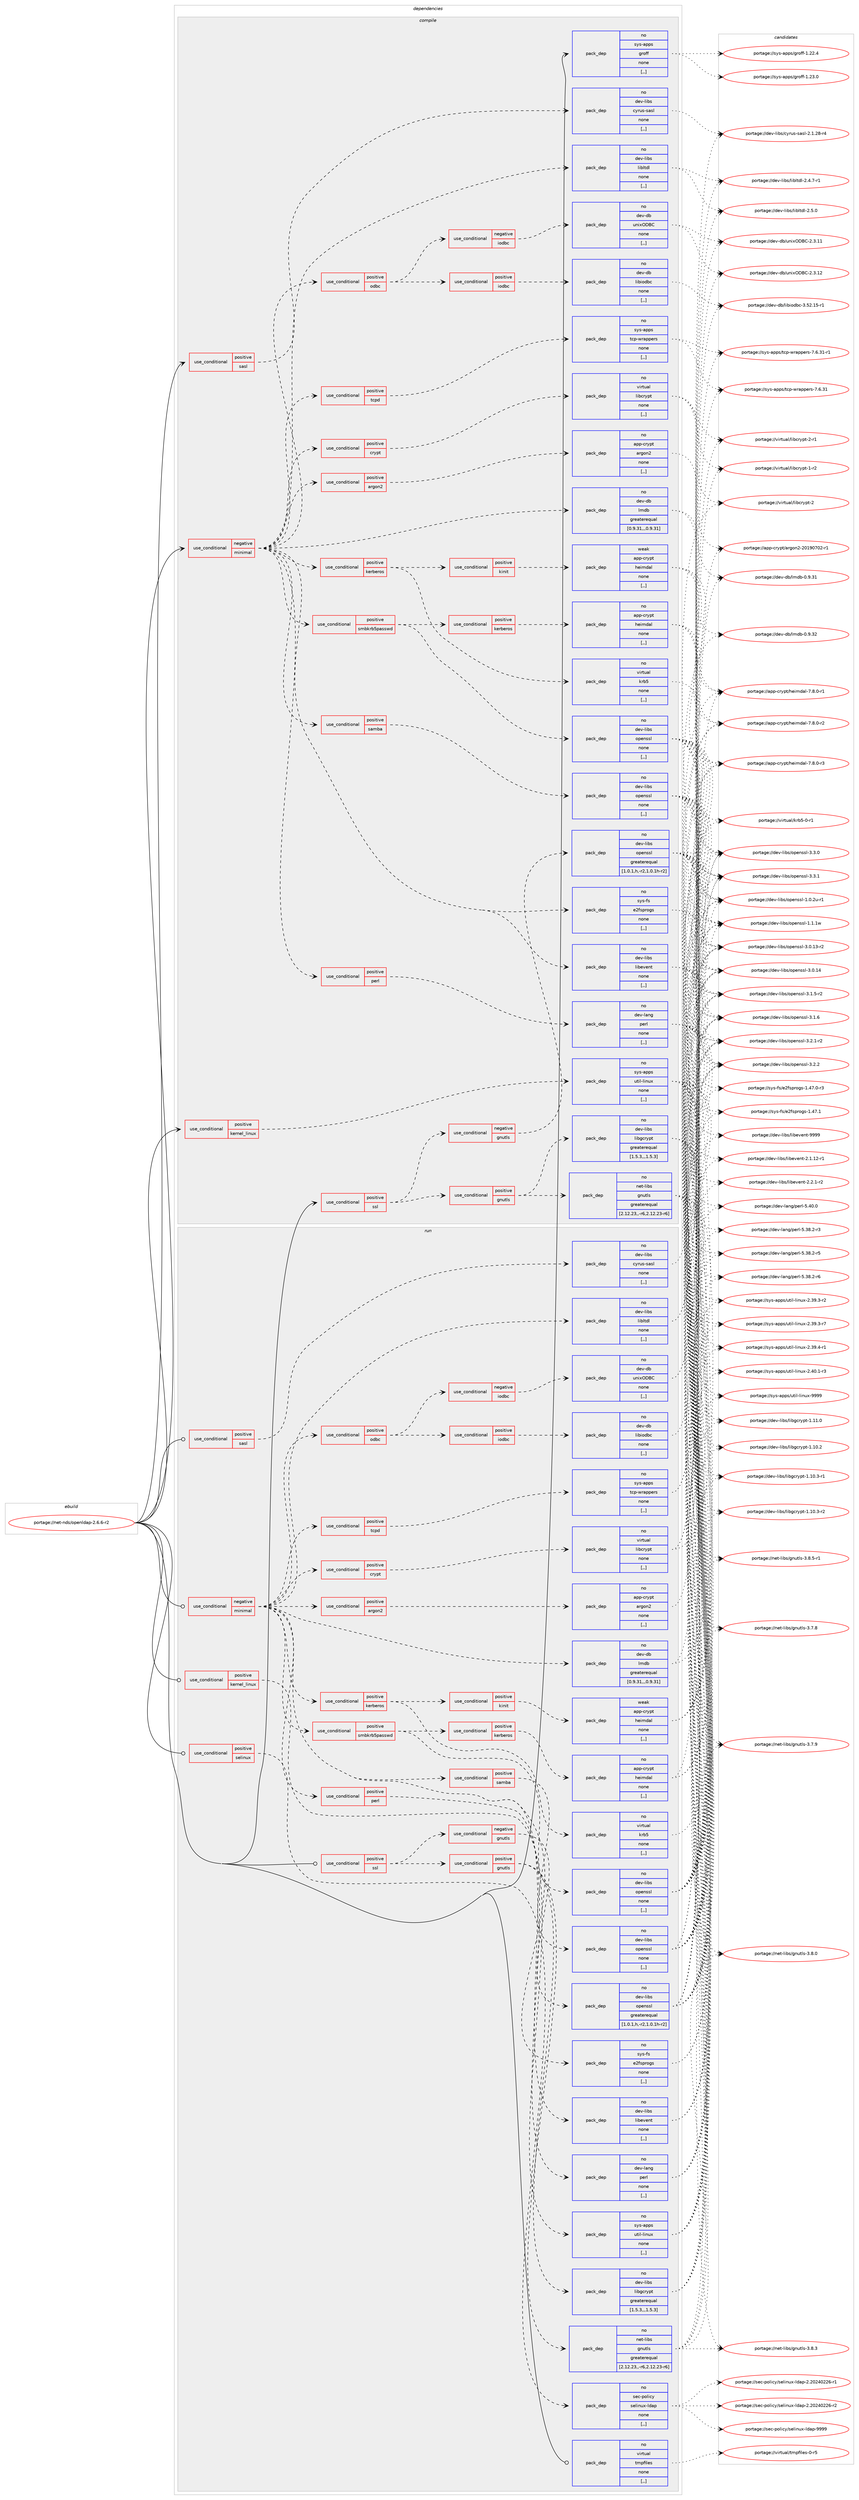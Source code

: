 digraph prolog {

# *************
# Graph options
# *************

newrank=true;
concentrate=true;
compound=true;
graph [rankdir=LR,fontname=Helvetica,fontsize=10,ranksep=1.5];#, ranksep=2.5, nodesep=0.2];
edge  [arrowhead=vee];
node  [fontname=Helvetica,fontsize=10];

# **********
# The ebuild
# **********

subgraph cluster_leftcol {
color=gray;
rank=same;
label=<<i>ebuild</i>>;
id [label="portage://net-nds/openldap-2.6.6-r2", color=red, width=4, href="../net-nds/openldap-2.6.6-r2.svg"];
}

# ****************
# The dependencies
# ****************

subgraph cluster_midcol {
color=gray;
label=<<i>dependencies</i>>;
subgraph cluster_compile {
fillcolor="#eeeeee";
style=filled;
label=<<i>compile</i>>;
subgraph cond97557 {
dependency370257 [label=<<TABLE BORDER="0" CELLBORDER="1" CELLSPACING="0" CELLPADDING="4"><TR><TD ROWSPAN="3" CELLPADDING="10">use_conditional</TD></TR><TR><TD>negative</TD></TR><TR><TD>minimal</TD></TR></TABLE>>, shape=none, color=red];
subgraph pack270024 {
dependency370258 [label=<<TABLE BORDER="0" CELLBORDER="1" CELLSPACING="0" CELLPADDING="4" WIDTH="220"><TR><TD ROWSPAN="6" CELLPADDING="30">pack_dep</TD></TR><TR><TD WIDTH="110">no</TD></TR><TR><TD>dev-libs</TD></TR><TR><TD>libevent</TD></TR><TR><TD>none</TD></TR><TR><TD>[,,]</TD></TR></TABLE>>, shape=none, color=blue];
}
dependency370257:e -> dependency370258:w [weight=20,style="dashed",arrowhead="vee"];
subgraph pack270025 {
dependency370259 [label=<<TABLE BORDER="0" CELLBORDER="1" CELLSPACING="0" CELLPADDING="4" WIDTH="220"><TR><TD ROWSPAN="6" CELLPADDING="30">pack_dep</TD></TR><TR><TD WIDTH="110">no</TD></TR><TR><TD>dev-libs</TD></TR><TR><TD>libltdl</TD></TR><TR><TD>none</TD></TR><TR><TD>[,,]</TD></TR></TABLE>>, shape=none, color=blue];
}
dependency370257:e -> dependency370259:w [weight=20,style="dashed",arrowhead="vee"];
subgraph pack270026 {
dependency370260 [label=<<TABLE BORDER="0" CELLBORDER="1" CELLSPACING="0" CELLPADDING="4" WIDTH="220"><TR><TD ROWSPAN="6" CELLPADDING="30">pack_dep</TD></TR><TR><TD WIDTH="110">no</TD></TR><TR><TD>sys-fs</TD></TR><TR><TD>e2fsprogs</TD></TR><TR><TD>none</TD></TR><TR><TD>[,,]</TD></TR></TABLE>>, shape=none, color=blue];
}
dependency370257:e -> dependency370260:w [weight=20,style="dashed",arrowhead="vee"];
subgraph pack270027 {
dependency370261 [label=<<TABLE BORDER="0" CELLBORDER="1" CELLSPACING="0" CELLPADDING="4" WIDTH="220"><TR><TD ROWSPAN="6" CELLPADDING="30">pack_dep</TD></TR><TR><TD WIDTH="110">no</TD></TR><TR><TD>dev-db</TD></TR><TR><TD>lmdb</TD></TR><TR><TD>greaterequal</TD></TR><TR><TD>[0.9.31,,,0.9.31]</TD></TR></TABLE>>, shape=none, color=blue];
}
dependency370257:e -> dependency370261:w [weight=20,style="dashed",arrowhead="vee"];
subgraph cond97558 {
dependency370262 [label=<<TABLE BORDER="0" CELLBORDER="1" CELLSPACING="0" CELLPADDING="4"><TR><TD ROWSPAN="3" CELLPADDING="10">use_conditional</TD></TR><TR><TD>positive</TD></TR><TR><TD>argon2</TD></TR></TABLE>>, shape=none, color=red];
subgraph pack270028 {
dependency370263 [label=<<TABLE BORDER="0" CELLBORDER="1" CELLSPACING="0" CELLPADDING="4" WIDTH="220"><TR><TD ROWSPAN="6" CELLPADDING="30">pack_dep</TD></TR><TR><TD WIDTH="110">no</TD></TR><TR><TD>app-crypt</TD></TR><TR><TD>argon2</TD></TR><TR><TD>none</TD></TR><TR><TD>[,,]</TD></TR></TABLE>>, shape=none, color=blue];
}
dependency370262:e -> dependency370263:w [weight=20,style="dashed",arrowhead="vee"];
}
dependency370257:e -> dependency370262:w [weight=20,style="dashed",arrowhead="vee"];
subgraph cond97559 {
dependency370264 [label=<<TABLE BORDER="0" CELLBORDER="1" CELLSPACING="0" CELLPADDING="4"><TR><TD ROWSPAN="3" CELLPADDING="10">use_conditional</TD></TR><TR><TD>positive</TD></TR><TR><TD>crypt</TD></TR></TABLE>>, shape=none, color=red];
subgraph pack270029 {
dependency370265 [label=<<TABLE BORDER="0" CELLBORDER="1" CELLSPACING="0" CELLPADDING="4" WIDTH="220"><TR><TD ROWSPAN="6" CELLPADDING="30">pack_dep</TD></TR><TR><TD WIDTH="110">no</TD></TR><TR><TD>virtual</TD></TR><TR><TD>libcrypt</TD></TR><TR><TD>none</TD></TR><TR><TD>[,,]</TD></TR></TABLE>>, shape=none, color=blue];
}
dependency370264:e -> dependency370265:w [weight=20,style="dashed",arrowhead="vee"];
}
dependency370257:e -> dependency370264:w [weight=20,style="dashed",arrowhead="vee"];
subgraph cond97560 {
dependency370266 [label=<<TABLE BORDER="0" CELLBORDER="1" CELLSPACING="0" CELLPADDING="4"><TR><TD ROWSPAN="3" CELLPADDING="10">use_conditional</TD></TR><TR><TD>positive</TD></TR><TR><TD>tcpd</TD></TR></TABLE>>, shape=none, color=red];
subgraph pack270030 {
dependency370267 [label=<<TABLE BORDER="0" CELLBORDER="1" CELLSPACING="0" CELLPADDING="4" WIDTH="220"><TR><TD ROWSPAN="6" CELLPADDING="30">pack_dep</TD></TR><TR><TD WIDTH="110">no</TD></TR><TR><TD>sys-apps</TD></TR><TR><TD>tcp-wrappers</TD></TR><TR><TD>none</TD></TR><TR><TD>[,,]</TD></TR></TABLE>>, shape=none, color=blue];
}
dependency370266:e -> dependency370267:w [weight=20,style="dashed",arrowhead="vee"];
}
dependency370257:e -> dependency370266:w [weight=20,style="dashed",arrowhead="vee"];
subgraph cond97561 {
dependency370268 [label=<<TABLE BORDER="0" CELLBORDER="1" CELLSPACING="0" CELLPADDING="4"><TR><TD ROWSPAN="3" CELLPADDING="10">use_conditional</TD></TR><TR><TD>positive</TD></TR><TR><TD>odbc</TD></TR></TABLE>>, shape=none, color=red];
subgraph cond97562 {
dependency370269 [label=<<TABLE BORDER="0" CELLBORDER="1" CELLSPACING="0" CELLPADDING="4"><TR><TD ROWSPAN="3" CELLPADDING="10">use_conditional</TD></TR><TR><TD>negative</TD></TR><TR><TD>iodbc</TD></TR></TABLE>>, shape=none, color=red];
subgraph pack270031 {
dependency370270 [label=<<TABLE BORDER="0" CELLBORDER="1" CELLSPACING="0" CELLPADDING="4" WIDTH="220"><TR><TD ROWSPAN="6" CELLPADDING="30">pack_dep</TD></TR><TR><TD WIDTH="110">no</TD></TR><TR><TD>dev-db</TD></TR><TR><TD>unixODBC</TD></TR><TR><TD>none</TD></TR><TR><TD>[,,]</TD></TR></TABLE>>, shape=none, color=blue];
}
dependency370269:e -> dependency370270:w [weight=20,style="dashed",arrowhead="vee"];
}
dependency370268:e -> dependency370269:w [weight=20,style="dashed",arrowhead="vee"];
subgraph cond97563 {
dependency370271 [label=<<TABLE BORDER="0" CELLBORDER="1" CELLSPACING="0" CELLPADDING="4"><TR><TD ROWSPAN="3" CELLPADDING="10">use_conditional</TD></TR><TR><TD>positive</TD></TR><TR><TD>iodbc</TD></TR></TABLE>>, shape=none, color=red];
subgraph pack270032 {
dependency370272 [label=<<TABLE BORDER="0" CELLBORDER="1" CELLSPACING="0" CELLPADDING="4" WIDTH="220"><TR><TD ROWSPAN="6" CELLPADDING="30">pack_dep</TD></TR><TR><TD WIDTH="110">no</TD></TR><TR><TD>dev-db</TD></TR><TR><TD>libiodbc</TD></TR><TR><TD>none</TD></TR><TR><TD>[,,]</TD></TR></TABLE>>, shape=none, color=blue];
}
dependency370271:e -> dependency370272:w [weight=20,style="dashed",arrowhead="vee"];
}
dependency370268:e -> dependency370271:w [weight=20,style="dashed",arrowhead="vee"];
}
dependency370257:e -> dependency370268:w [weight=20,style="dashed",arrowhead="vee"];
subgraph cond97564 {
dependency370273 [label=<<TABLE BORDER="0" CELLBORDER="1" CELLSPACING="0" CELLPADDING="4"><TR><TD ROWSPAN="3" CELLPADDING="10">use_conditional</TD></TR><TR><TD>positive</TD></TR><TR><TD>perl</TD></TR></TABLE>>, shape=none, color=red];
subgraph pack270033 {
dependency370274 [label=<<TABLE BORDER="0" CELLBORDER="1" CELLSPACING="0" CELLPADDING="4" WIDTH="220"><TR><TD ROWSPAN="6" CELLPADDING="30">pack_dep</TD></TR><TR><TD WIDTH="110">no</TD></TR><TR><TD>dev-lang</TD></TR><TR><TD>perl</TD></TR><TR><TD>none</TD></TR><TR><TD>[,,]</TD></TR></TABLE>>, shape=none, color=blue];
}
dependency370273:e -> dependency370274:w [weight=20,style="dashed",arrowhead="vee"];
}
dependency370257:e -> dependency370273:w [weight=20,style="dashed",arrowhead="vee"];
subgraph cond97565 {
dependency370275 [label=<<TABLE BORDER="0" CELLBORDER="1" CELLSPACING="0" CELLPADDING="4"><TR><TD ROWSPAN="3" CELLPADDING="10">use_conditional</TD></TR><TR><TD>positive</TD></TR><TR><TD>samba</TD></TR></TABLE>>, shape=none, color=red];
subgraph pack270034 {
dependency370276 [label=<<TABLE BORDER="0" CELLBORDER="1" CELLSPACING="0" CELLPADDING="4" WIDTH="220"><TR><TD ROWSPAN="6" CELLPADDING="30">pack_dep</TD></TR><TR><TD WIDTH="110">no</TD></TR><TR><TD>dev-libs</TD></TR><TR><TD>openssl</TD></TR><TR><TD>none</TD></TR><TR><TD>[,,]</TD></TR></TABLE>>, shape=none, color=blue];
}
dependency370275:e -> dependency370276:w [weight=20,style="dashed",arrowhead="vee"];
}
dependency370257:e -> dependency370275:w [weight=20,style="dashed",arrowhead="vee"];
subgraph cond97566 {
dependency370277 [label=<<TABLE BORDER="0" CELLBORDER="1" CELLSPACING="0" CELLPADDING="4"><TR><TD ROWSPAN="3" CELLPADDING="10">use_conditional</TD></TR><TR><TD>positive</TD></TR><TR><TD>smbkrb5passwd</TD></TR></TABLE>>, shape=none, color=red];
subgraph pack270035 {
dependency370278 [label=<<TABLE BORDER="0" CELLBORDER="1" CELLSPACING="0" CELLPADDING="4" WIDTH="220"><TR><TD ROWSPAN="6" CELLPADDING="30">pack_dep</TD></TR><TR><TD WIDTH="110">no</TD></TR><TR><TD>dev-libs</TD></TR><TR><TD>openssl</TD></TR><TR><TD>none</TD></TR><TR><TD>[,,]</TD></TR></TABLE>>, shape=none, color=blue];
}
dependency370277:e -> dependency370278:w [weight=20,style="dashed",arrowhead="vee"];
subgraph cond97567 {
dependency370279 [label=<<TABLE BORDER="0" CELLBORDER="1" CELLSPACING="0" CELLPADDING="4"><TR><TD ROWSPAN="3" CELLPADDING="10">use_conditional</TD></TR><TR><TD>positive</TD></TR><TR><TD>kerberos</TD></TR></TABLE>>, shape=none, color=red];
subgraph pack270036 {
dependency370280 [label=<<TABLE BORDER="0" CELLBORDER="1" CELLSPACING="0" CELLPADDING="4" WIDTH="220"><TR><TD ROWSPAN="6" CELLPADDING="30">pack_dep</TD></TR><TR><TD WIDTH="110">no</TD></TR><TR><TD>app-crypt</TD></TR><TR><TD>heimdal</TD></TR><TR><TD>none</TD></TR><TR><TD>[,,]</TD></TR></TABLE>>, shape=none, color=blue];
}
dependency370279:e -> dependency370280:w [weight=20,style="dashed",arrowhead="vee"];
}
dependency370277:e -> dependency370279:w [weight=20,style="dashed",arrowhead="vee"];
}
dependency370257:e -> dependency370277:w [weight=20,style="dashed",arrowhead="vee"];
subgraph cond97568 {
dependency370281 [label=<<TABLE BORDER="0" CELLBORDER="1" CELLSPACING="0" CELLPADDING="4"><TR><TD ROWSPAN="3" CELLPADDING="10">use_conditional</TD></TR><TR><TD>positive</TD></TR><TR><TD>kerberos</TD></TR></TABLE>>, shape=none, color=red];
subgraph pack270037 {
dependency370282 [label=<<TABLE BORDER="0" CELLBORDER="1" CELLSPACING="0" CELLPADDING="4" WIDTH="220"><TR><TD ROWSPAN="6" CELLPADDING="30">pack_dep</TD></TR><TR><TD WIDTH="110">no</TD></TR><TR><TD>virtual</TD></TR><TR><TD>krb5</TD></TR><TR><TD>none</TD></TR><TR><TD>[,,]</TD></TR></TABLE>>, shape=none, color=blue];
}
dependency370281:e -> dependency370282:w [weight=20,style="dashed",arrowhead="vee"];
subgraph cond97569 {
dependency370283 [label=<<TABLE BORDER="0" CELLBORDER="1" CELLSPACING="0" CELLPADDING="4"><TR><TD ROWSPAN="3" CELLPADDING="10">use_conditional</TD></TR><TR><TD>positive</TD></TR><TR><TD>kinit</TD></TR></TABLE>>, shape=none, color=red];
subgraph pack270038 {
dependency370284 [label=<<TABLE BORDER="0" CELLBORDER="1" CELLSPACING="0" CELLPADDING="4" WIDTH="220"><TR><TD ROWSPAN="6" CELLPADDING="30">pack_dep</TD></TR><TR><TD WIDTH="110">weak</TD></TR><TR><TD>app-crypt</TD></TR><TR><TD>heimdal</TD></TR><TR><TD>none</TD></TR><TR><TD>[,,]</TD></TR></TABLE>>, shape=none, color=blue];
}
dependency370283:e -> dependency370284:w [weight=20,style="dashed",arrowhead="vee"];
}
dependency370281:e -> dependency370283:w [weight=20,style="dashed",arrowhead="vee"];
}
dependency370257:e -> dependency370281:w [weight=20,style="dashed",arrowhead="vee"];
}
id:e -> dependency370257:w [weight=20,style="solid",arrowhead="vee"];
subgraph cond97570 {
dependency370285 [label=<<TABLE BORDER="0" CELLBORDER="1" CELLSPACING="0" CELLPADDING="4"><TR><TD ROWSPAN="3" CELLPADDING="10">use_conditional</TD></TR><TR><TD>positive</TD></TR><TR><TD>kernel_linux</TD></TR></TABLE>>, shape=none, color=red];
subgraph pack270039 {
dependency370286 [label=<<TABLE BORDER="0" CELLBORDER="1" CELLSPACING="0" CELLPADDING="4" WIDTH="220"><TR><TD ROWSPAN="6" CELLPADDING="30">pack_dep</TD></TR><TR><TD WIDTH="110">no</TD></TR><TR><TD>sys-apps</TD></TR><TR><TD>util-linux</TD></TR><TR><TD>none</TD></TR><TR><TD>[,,]</TD></TR></TABLE>>, shape=none, color=blue];
}
dependency370285:e -> dependency370286:w [weight=20,style="dashed",arrowhead="vee"];
}
id:e -> dependency370285:w [weight=20,style="solid",arrowhead="vee"];
subgraph cond97571 {
dependency370287 [label=<<TABLE BORDER="0" CELLBORDER="1" CELLSPACING="0" CELLPADDING="4"><TR><TD ROWSPAN="3" CELLPADDING="10">use_conditional</TD></TR><TR><TD>positive</TD></TR><TR><TD>sasl</TD></TR></TABLE>>, shape=none, color=red];
subgraph pack270040 {
dependency370288 [label=<<TABLE BORDER="0" CELLBORDER="1" CELLSPACING="0" CELLPADDING="4" WIDTH="220"><TR><TD ROWSPAN="6" CELLPADDING="30">pack_dep</TD></TR><TR><TD WIDTH="110">no</TD></TR><TR><TD>dev-libs</TD></TR><TR><TD>cyrus-sasl</TD></TR><TR><TD>none</TD></TR><TR><TD>[,,]</TD></TR></TABLE>>, shape=none, color=blue];
}
dependency370287:e -> dependency370288:w [weight=20,style="dashed",arrowhead="vee"];
}
id:e -> dependency370287:w [weight=20,style="solid",arrowhead="vee"];
subgraph cond97572 {
dependency370289 [label=<<TABLE BORDER="0" CELLBORDER="1" CELLSPACING="0" CELLPADDING="4"><TR><TD ROWSPAN="3" CELLPADDING="10">use_conditional</TD></TR><TR><TD>positive</TD></TR><TR><TD>ssl</TD></TR></TABLE>>, shape=none, color=red];
subgraph cond97573 {
dependency370290 [label=<<TABLE BORDER="0" CELLBORDER="1" CELLSPACING="0" CELLPADDING="4"><TR><TD ROWSPAN="3" CELLPADDING="10">use_conditional</TD></TR><TR><TD>negative</TD></TR><TR><TD>gnutls</TD></TR></TABLE>>, shape=none, color=red];
subgraph pack270041 {
dependency370291 [label=<<TABLE BORDER="0" CELLBORDER="1" CELLSPACING="0" CELLPADDING="4" WIDTH="220"><TR><TD ROWSPAN="6" CELLPADDING="30">pack_dep</TD></TR><TR><TD WIDTH="110">no</TD></TR><TR><TD>dev-libs</TD></TR><TR><TD>openssl</TD></TR><TR><TD>greaterequal</TD></TR><TR><TD>[1.0.1,h,-r2,1.0.1h-r2]</TD></TR></TABLE>>, shape=none, color=blue];
}
dependency370290:e -> dependency370291:w [weight=20,style="dashed",arrowhead="vee"];
}
dependency370289:e -> dependency370290:w [weight=20,style="dashed",arrowhead="vee"];
subgraph cond97574 {
dependency370292 [label=<<TABLE BORDER="0" CELLBORDER="1" CELLSPACING="0" CELLPADDING="4"><TR><TD ROWSPAN="3" CELLPADDING="10">use_conditional</TD></TR><TR><TD>positive</TD></TR><TR><TD>gnutls</TD></TR></TABLE>>, shape=none, color=red];
subgraph pack270042 {
dependency370293 [label=<<TABLE BORDER="0" CELLBORDER="1" CELLSPACING="0" CELLPADDING="4" WIDTH="220"><TR><TD ROWSPAN="6" CELLPADDING="30">pack_dep</TD></TR><TR><TD WIDTH="110">no</TD></TR><TR><TD>net-libs</TD></TR><TR><TD>gnutls</TD></TR><TR><TD>greaterequal</TD></TR><TR><TD>[2.12.23,,-r6,2.12.23-r6]</TD></TR></TABLE>>, shape=none, color=blue];
}
dependency370292:e -> dependency370293:w [weight=20,style="dashed",arrowhead="vee"];
subgraph pack270043 {
dependency370294 [label=<<TABLE BORDER="0" CELLBORDER="1" CELLSPACING="0" CELLPADDING="4" WIDTH="220"><TR><TD ROWSPAN="6" CELLPADDING="30">pack_dep</TD></TR><TR><TD WIDTH="110">no</TD></TR><TR><TD>dev-libs</TD></TR><TR><TD>libgcrypt</TD></TR><TR><TD>greaterequal</TD></TR><TR><TD>[1.5.3,,,1.5.3]</TD></TR></TABLE>>, shape=none, color=blue];
}
dependency370292:e -> dependency370294:w [weight=20,style="dashed",arrowhead="vee"];
}
dependency370289:e -> dependency370292:w [weight=20,style="dashed",arrowhead="vee"];
}
id:e -> dependency370289:w [weight=20,style="solid",arrowhead="vee"];
subgraph pack270044 {
dependency370295 [label=<<TABLE BORDER="0" CELLBORDER="1" CELLSPACING="0" CELLPADDING="4" WIDTH="220"><TR><TD ROWSPAN="6" CELLPADDING="30">pack_dep</TD></TR><TR><TD WIDTH="110">no</TD></TR><TR><TD>sys-apps</TD></TR><TR><TD>groff</TD></TR><TR><TD>none</TD></TR><TR><TD>[,,]</TD></TR></TABLE>>, shape=none, color=blue];
}
id:e -> dependency370295:w [weight=20,style="solid",arrowhead="vee"];
}
subgraph cluster_compileandrun {
fillcolor="#eeeeee";
style=filled;
label=<<i>compile and run</i>>;
}
subgraph cluster_run {
fillcolor="#eeeeee";
style=filled;
label=<<i>run</i>>;
subgraph cond97575 {
dependency370296 [label=<<TABLE BORDER="0" CELLBORDER="1" CELLSPACING="0" CELLPADDING="4"><TR><TD ROWSPAN="3" CELLPADDING="10">use_conditional</TD></TR><TR><TD>negative</TD></TR><TR><TD>minimal</TD></TR></TABLE>>, shape=none, color=red];
subgraph pack270045 {
dependency370297 [label=<<TABLE BORDER="0" CELLBORDER="1" CELLSPACING="0" CELLPADDING="4" WIDTH="220"><TR><TD ROWSPAN="6" CELLPADDING="30">pack_dep</TD></TR><TR><TD WIDTH="110">no</TD></TR><TR><TD>dev-libs</TD></TR><TR><TD>libevent</TD></TR><TR><TD>none</TD></TR><TR><TD>[,,]</TD></TR></TABLE>>, shape=none, color=blue];
}
dependency370296:e -> dependency370297:w [weight=20,style="dashed",arrowhead="vee"];
subgraph pack270046 {
dependency370298 [label=<<TABLE BORDER="0" CELLBORDER="1" CELLSPACING="0" CELLPADDING="4" WIDTH="220"><TR><TD ROWSPAN="6" CELLPADDING="30">pack_dep</TD></TR><TR><TD WIDTH="110">no</TD></TR><TR><TD>dev-libs</TD></TR><TR><TD>libltdl</TD></TR><TR><TD>none</TD></TR><TR><TD>[,,]</TD></TR></TABLE>>, shape=none, color=blue];
}
dependency370296:e -> dependency370298:w [weight=20,style="dashed",arrowhead="vee"];
subgraph pack270047 {
dependency370299 [label=<<TABLE BORDER="0" CELLBORDER="1" CELLSPACING="0" CELLPADDING="4" WIDTH="220"><TR><TD ROWSPAN="6" CELLPADDING="30">pack_dep</TD></TR><TR><TD WIDTH="110">no</TD></TR><TR><TD>sys-fs</TD></TR><TR><TD>e2fsprogs</TD></TR><TR><TD>none</TD></TR><TR><TD>[,,]</TD></TR></TABLE>>, shape=none, color=blue];
}
dependency370296:e -> dependency370299:w [weight=20,style="dashed",arrowhead="vee"];
subgraph pack270048 {
dependency370300 [label=<<TABLE BORDER="0" CELLBORDER="1" CELLSPACING="0" CELLPADDING="4" WIDTH="220"><TR><TD ROWSPAN="6" CELLPADDING="30">pack_dep</TD></TR><TR><TD WIDTH="110">no</TD></TR><TR><TD>dev-db</TD></TR><TR><TD>lmdb</TD></TR><TR><TD>greaterequal</TD></TR><TR><TD>[0.9.31,,,0.9.31]</TD></TR></TABLE>>, shape=none, color=blue];
}
dependency370296:e -> dependency370300:w [weight=20,style="dashed",arrowhead="vee"];
subgraph cond97576 {
dependency370301 [label=<<TABLE BORDER="0" CELLBORDER="1" CELLSPACING="0" CELLPADDING="4"><TR><TD ROWSPAN="3" CELLPADDING="10">use_conditional</TD></TR><TR><TD>positive</TD></TR><TR><TD>argon2</TD></TR></TABLE>>, shape=none, color=red];
subgraph pack270049 {
dependency370302 [label=<<TABLE BORDER="0" CELLBORDER="1" CELLSPACING="0" CELLPADDING="4" WIDTH="220"><TR><TD ROWSPAN="6" CELLPADDING="30">pack_dep</TD></TR><TR><TD WIDTH="110">no</TD></TR><TR><TD>app-crypt</TD></TR><TR><TD>argon2</TD></TR><TR><TD>none</TD></TR><TR><TD>[,,]</TD></TR></TABLE>>, shape=none, color=blue];
}
dependency370301:e -> dependency370302:w [weight=20,style="dashed",arrowhead="vee"];
}
dependency370296:e -> dependency370301:w [weight=20,style="dashed",arrowhead="vee"];
subgraph cond97577 {
dependency370303 [label=<<TABLE BORDER="0" CELLBORDER="1" CELLSPACING="0" CELLPADDING="4"><TR><TD ROWSPAN="3" CELLPADDING="10">use_conditional</TD></TR><TR><TD>positive</TD></TR><TR><TD>crypt</TD></TR></TABLE>>, shape=none, color=red];
subgraph pack270050 {
dependency370304 [label=<<TABLE BORDER="0" CELLBORDER="1" CELLSPACING="0" CELLPADDING="4" WIDTH="220"><TR><TD ROWSPAN="6" CELLPADDING="30">pack_dep</TD></TR><TR><TD WIDTH="110">no</TD></TR><TR><TD>virtual</TD></TR><TR><TD>libcrypt</TD></TR><TR><TD>none</TD></TR><TR><TD>[,,]</TD></TR></TABLE>>, shape=none, color=blue];
}
dependency370303:e -> dependency370304:w [weight=20,style="dashed",arrowhead="vee"];
}
dependency370296:e -> dependency370303:w [weight=20,style="dashed",arrowhead="vee"];
subgraph cond97578 {
dependency370305 [label=<<TABLE BORDER="0" CELLBORDER="1" CELLSPACING="0" CELLPADDING="4"><TR><TD ROWSPAN="3" CELLPADDING="10">use_conditional</TD></TR><TR><TD>positive</TD></TR><TR><TD>tcpd</TD></TR></TABLE>>, shape=none, color=red];
subgraph pack270051 {
dependency370306 [label=<<TABLE BORDER="0" CELLBORDER="1" CELLSPACING="0" CELLPADDING="4" WIDTH="220"><TR><TD ROWSPAN="6" CELLPADDING="30">pack_dep</TD></TR><TR><TD WIDTH="110">no</TD></TR><TR><TD>sys-apps</TD></TR><TR><TD>tcp-wrappers</TD></TR><TR><TD>none</TD></TR><TR><TD>[,,]</TD></TR></TABLE>>, shape=none, color=blue];
}
dependency370305:e -> dependency370306:w [weight=20,style="dashed",arrowhead="vee"];
}
dependency370296:e -> dependency370305:w [weight=20,style="dashed",arrowhead="vee"];
subgraph cond97579 {
dependency370307 [label=<<TABLE BORDER="0" CELLBORDER="1" CELLSPACING="0" CELLPADDING="4"><TR><TD ROWSPAN="3" CELLPADDING="10">use_conditional</TD></TR><TR><TD>positive</TD></TR><TR><TD>odbc</TD></TR></TABLE>>, shape=none, color=red];
subgraph cond97580 {
dependency370308 [label=<<TABLE BORDER="0" CELLBORDER="1" CELLSPACING="0" CELLPADDING="4"><TR><TD ROWSPAN="3" CELLPADDING="10">use_conditional</TD></TR><TR><TD>negative</TD></TR><TR><TD>iodbc</TD></TR></TABLE>>, shape=none, color=red];
subgraph pack270052 {
dependency370309 [label=<<TABLE BORDER="0" CELLBORDER="1" CELLSPACING="0" CELLPADDING="4" WIDTH="220"><TR><TD ROWSPAN="6" CELLPADDING="30">pack_dep</TD></TR><TR><TD WIDTH="110">no</TD></TR><TR><TD>dev-db</TD></TR><TR><TD>unixODBC</TD></TR><TR><TD>none</TD></TR><TR><TD>[,,]</TD></TR></TABLE>>, shape=none, color=blue];
}
dependency370308:e -> dependency370309:w [weight=20,style="dashed",arrowhead="vee"];
}
dependency370307:e -> dependency370308:w [weight=20,style="dashed",arrowhead="vee"];
subgraph cond97581 {
dependency370310 [label=<<TABLE BORDER="0" CELLBORDER="1" CELLSPACING="0" CELLPADDING="4"><TR><TD ROWSPAN="3" CELLPADDING="10">use_conditional</TD></TR><TR><TD>positive</TD></TR><TR><TD>iodbc</TD></TR></TABLE>>, shape=none, color=red];
subgraph pack270053 {
dependency370311 [label=<<TABLE BORDER="0" CELLBORDER="1" CELLSPACING="0" CELLPADDING="4" WIDTH="220"><TR><TD ROWSPAN="6" CELLPADDING="30">pack_dep</TD></TR><TR><TD WIDTH="110">no</TD></TR><TR><TD>dev-db</TD></TR><TR><TD>libiodbc</TD></TR><TR><TD>none</TD></TR><TR><TD>[,,]</TD></TR></TABLE>>, shape=none, color=blue];
}
dependency370310:e -> dependency370311:w [weight=20,style="dashed",arrowhead="vee"];
}
dependency370307:e -> dependency370310:w [weight=20,style="dashed",arrowhead="vee"];
}
dependency370296:e -> dependency370307:w [weight=20,style="dashed",arrowhead="vee"];
subgraph cond97582 {
dependency370312 [label=<<TABLE BORDER="0" CELLBORDER="1" CELLSPACING="0" CELLPADDING="4"><TR><TD ROWSPAN="3" CELLPADDING="10">use_conditional</TD></TR><TR><TD>positive</TD></TR><TR><TD>perl</TD></TR></TABLE>>, shape=none, color=red];
subgraph pack270054 {
dependency370313 [label=<<TABLE BORDER="0" CELLBORDER="1" CELLSPACING="0" CELLPADDING="4" WIDTH="220"><TR><TD ROWSPAN="6" CELLPADDING="30">pack_dep</TD></TR><TR><TD WIDTH="110">no</TD></TR><TR><TD>dev-lang</TD></TR><TR><TD>perl</TD></TR><TR><TD>none</TD></TR><TR><TD>[,,]</TD></TR></TABLE>>, shape=none, color=blue];
}
dependency370312:e -> dependency370313:w [weight=20,style="dashed",arrowhead="vee"];
}
dependency370296:e -> dependency370312:w [weight=20,style="dashed",arrowhead="vee"];
subgraph cond97583 {
dependency370314 [label=<<TABLE BORDER="0" CELLBORDER="1" CELLSPACING="0" CELLPADDING="4"><TR><TD ROWSPAN="3" CELLPADDING="10">use_conditional</TD></TR><TR><TD>positive</TD></TR><TR><TD>samba</TD></TR></TABLE>>, shape=none, color=red];
subgraph pack270055 {
dependency370315 [label=<<TABLE BORDER="0" CELLBORDER="1" CELLSPACING="0" CELLPADDING="4" WIDTH="220"><TR><TD ROWSPAN="6" CELLPADDING="30">pack_dep</TD></TR><TR><TD WIDTH="110">no</TD></TR><TR><TD>dev-libs</TD></TR><TR><TD>openssl</TD></TR><TR><TD>none</TD></TR><TR><TD>[,,]</TD></TR></TABLE>>, shape=none, color=blue];
}
dependency370314:e -> dependency370315:w [weight=20,style="dashed",arrowhead="vee"];
}
dependency370296:e -> dependency370314:w [weight=20,style="dashed",arrowhead="vee"];
subgraph cond97584 {
dependency370316 [label=<<TABLE BORDER="0" CELLBORDER="1" CELLSPACING="0" CELLPADDING="4"><TR><TD ROWSPAN="3" CELLPADDING="10">use_conditional</TD></TR><TR><TD>positive</TD></TR><TR><TD>smbkrb5passwd</TD></TR></TABLE>>, shape=none, color=red];
subgraph pack270056 {
dependency370317 [label=<<TABLE BORDER="0" CELLBORDER="1" CELLSPACING="0" CELLPADDING="4" WIDTH="220"><TR><TD ROWSPAN="6" CELLPADDING="30">pack_dep</TD></TR><TR><TD WIDTH="110">no</TD></TR><TR><TD>dev-libs</TD></TR><TR><TD>openssl</TD></TR><TR><TD>none</TD></TR><TR><TD>[,,]</TD></TR></TABLE>>, shape=none, color=blue];
}
dependency370316:e -> dependency370317:w [weight=20,style="dashed",arrowhead="vee"];
subgraph cond97585 {
dependency370318 [label=<<TABLE BORDER="0" CELLBORDER="1" CELLSPACING="0" CELLPADDING="4"><TR><TD ROWSPAN="3" CELLPADDING="10">use_conditional</TD></TR><TR><TD>positive</TD></TR><TR><TD>kerberos</TD></TR></TABLE>>, shape=none, color=red];
subgraph pack270057 {
dependency370319 [label=<<TABLE BORDER="0" CELLBORDER="1" CELLSPACING="0" CELLPADDING="4" WIDTH="220"><TR><TD ROWSPAN="6" CELLPADDING="30">pack_dep</TD></TR><TR><TD WIDTH="110">no</TD></TR><TR><TD>app-crypt</TD></TR><TR><TD>heimdal</TD></TR><TR><TD>none</TD></TR><TR><TD>[,,]</TD></TR></TABLE>>, shape=none, color=blue];
}
dependency370318:e -> dependency370319:w [weight=20,style="dashed",arrowhead="vee"];
}
dependency370316:e -> dependency370318:w [weight=20,style="dashed",arrowhead="vee"];
}
dependency370296:e -> dependency370316:w [weight=20,style="dashed",arrowhead="vee"];
subgraph cond97586 {
dependency370320 [label=<<TABLE BORDER="0" CELLBORDER="1" CELLSPACING="0" CELLPADDING="4"><TR><TD ROWSPAN="3" CELLPADDING="10">use_conditional</TD></TR><TR><TD>positive</TD></TR><TR><TD>kerberos</TD></TR></TABLE>>, shape=none, color=red];
subgraph pack270058 {
dependency370321 [label=<<TABLE BORDER="0" CELLBORDER="1" CELLSPACING="0" CELLPADDING="4" WIDTH="220"><TR><TD ROWSPAN="6" CELLPADDING="30">pack_dep</TD></TR><TR><TD WIDTH="110">no</TD></TR><TR><TD>virtual</TD></TR><TR><TD>krb5</TD></TR><TR><TD>none</TD></TR><TR><TD>[,,]</TD></TR></TABLE>>, shape=none, color=blue];
}
dependency370320:e -> dependency370321:w [weight=20,style="dashed",arrowhead="vee"];
subgraph cond97587 {
dependency370322 [label=<<TABLE BORDER="0" CELLBORDER="1" CELLSPACING="0" CELLPADDING="4"><TR><TD ROWSPAN="3" CELLPADDING="10">use_conditional</TD></TR><TR><TD>positive</TD></TR><TR><TD>kinit</TD></TR></TABLE>>, shape=none, color=red];
subgraph pack270059 {
dependency370323 [label=<<TABLE BORDER="0" CELLBORDER="1" CELLSPACING="0" CELLPADDING="4" WIDTH="220"><TR><TD ROWSPAN="6" CELLPADDING="30">pack_dep</TD></TR><TR><TD WIDTH="110">weak</TD></TR><TR><TD>app-crypt</TD></TR><TR><TD>heimdal</TD></TR><TR><TD>none</TD></TR><TR><TD>[,,]</TD></TR></TABLE>>, shape=none, color=blue];
}
dependency370322:e -> dependency370323:w [weight=20,style="dashed",arrowhead="vee"];
}
dependency370320:e -> dependency370322:w [weight=20,style="dashed",arrowhead="vee"];
}
dependency370296:e -> dependency370320:w [weight=20,style="dashed",arrowhead="vee"];
}
id:e -> dependency370296:w [weight=20,style="solid",arrowhead="odot"];
subgraph cond97588 {
dependency370324 [label=<<TABLE BORDER="0" CELLBORDER="1" CELLSPACING="0" CELLPADDING="4"><TR><TD ROWSPAN="3" CELLPADDING="10">use_conditional</TD></TR><TR><TD>positive</TD></TR><TR><TD>kernel_linux</TD></TR></TABLE>>, shape=none, color=red];
subgraph pack270060 {
dependency370325 [label=<<TABLE BORDER="0" CELLBORDER="1" CELLSPACING="0" CELLPADDING="4" WIDTH="220"><TR><TD ROWSPAN="6" CELLPADDING="30">pack_dep</TD></TR><TR><TD WIDTH="110">no</TD></TR><TR><TD>sys-apps</TD></TR><TR><TD>util-linux</TD></TR><TR><TD>none</TD></TR><TR><TD>[,,]</TD></TR></TABLE>>, shape=none, color=blue];
}
dependency370324:e -> dependency370325:w [weight=20,style="dashed",arrowhead="vee"];
}
id:e -> dependency370324:w [weight=20,style="solid",arrowhead="odot"];
subgraph cond97589 {
dependency370326 [label=<<TABLE BORDER="0" CELLBORDER="1" CELLSPACING="0" CELLPADDING="4"><TR><TD ROWSPAN="3" CELLPADDING="10">use_conditional</TD></TR><TR><TD>positive</TD></TR><TR><TD>sasl</TD></TR></TABLE>>, shape=none, color=red];
subgraph pack270061 {
dependency370327 [label=<<TABLE BORDER="0" CELLBORDER="1" CELLSPACING="0" CELLPADDING="4" WIDTH="220"><TR><TD ROWSPAN="6" CELLPADDING="30">pack_dep</TD></TR><TR><TD WIDTH="110">no</TD></TR><TR><TD>dev-libs</TD></TR><TR><TD>cyrus-sasl</TD></TR><TR><TD>none</TD></TR><TR><TD>[,,]</TD></TR></TABLE>>, shape=none, color=blue];
}
dependency370326:e -> dependency370327:w [weight=20,style="dashed",arrowhead="vee"];
}
id:e -> dependency370326:w [weight=20,style="solid",arrowhead="odot"];
subgraph cond97590 {
dependency370328 [label=<<TABLE BORDER="0" CELLBORDER="1" CELLSPACING="0" CELLPADDING="4"><TR><TD ROWSPAN="3" CELLPADDING="10">use_conditional</TD></TR><TR><TD>positive</TD></TR><TR><TD>selinux</TD></TR></TABLE>>, shape=none, color=red];
subgraph pack270062 {
dependency370329 [label=<<TABLE BORDER="0" CELLBORDER="1" CELLSPACING="0" CELLPADDING="4" WIDTH="220"><TR><TD ROWSPAN="6" CELLPADDING="30">pack_dep</TD></TR><TR><TD WIDTH="110">no</TD></TR><TR><TD>sec-policy</TD></TR><TR><TD>selinux-ldap</TD></TR><TR><TD>none</TD></TR><TR><TD>[,,]</TD></TR></TABLE>>, shape=none, color=blue];
}
dependency370328:e -> dependency370329:w [weight=20,style="dashed",arrowhead="vee"];
}
id:e -> dependency370328:w [weight=20,style="solid",arrowhead="odot"];
subgraph cond97591 {
dependency370330 [label=<<TABLE BORDER="0" CELLBORDER="1" CELLSPACING="0" CELLPADDING="4"><TR><TD ROWSPAN="3" CELLPADDING="10">use_conditional</TD></TR><TR><TD>positive</TD></TR><TR><TD>ssl</TD></TR></TABLE>>, shape=none, color=red];
subgraph cond97592 {
dependency370331 [label=<<TABLE BORDER="0" CELLBORDER="1" CELLSPACING="0" CELLPADDING="4"><TR><TD ROWSPAN="3" CELLPADDING="10">use_conditional</TD></TR><TR><TD>negative</TD></TR><TR><TD>gnutls</TD></TR></TABLE>>, shape=none, color=red];
subgraph pack270063 {
dependency370332 [label=<<TABLE BORDER="0" CELLBORDER="1" CELLSPACING="0" CELLPADDING="4" WIDTH="220"><TR><TD ROWSPAN="6" CELLPADDING="30">pack_dep</TD></TR><TR><TD WIDTH="110">no</TD></TR><TR><TD>dev-libs</TD></TR><TR><TD>openssl</TD></TR><TR><TD>greaterequal</TD></TR><TR><TD>[1.0.1,h,-r2,1.0.1h-r2]</TD></TR></TABLE>>, shape=none, color=blue];
}
dependency370331:e -> dependency370332:w [weight=20,style="dashed",arrowhead="vee"];
}
dependency370330:e -> dependency370331:w [weight=20,style="dashed",arrowhead="vee"];
subgraph cond97593 {
dependency370333 [label=<<TABLE BORDER="0" CELLBORDER="1" CELLSPACING="0" CELLPADDING="4"><TR><TD ROWSPAN="3" CELLPADDING="10">use_conditional</TD></TR><TR><TD>positive</TD></TR><TR><TD>gnutls</TD></TR></TABLE>>, shape=none, color=red];
subgraph pack270064 {
dependency370334 [label=<<TABLE BORDER="0" CELLBORDER="1" CELLSPACING="0" CELLPADDING="4" WIDTH="220"><TR><TD ROWSPAN="6" CELLPADDING="30">pack_dep</TD></TR><TR><TD WIDTH="110">no</TD></TR><TR><TD>net-libs</TD></TR><TR><TD>gnutls</TD></TR><TR><TD>greaterequal</TD></TR><TR><TD>[2.12.23,,-r6,2.12.23-r6]</TD></TR></TABLE>>, shape=none, color=blue];
}
dependency370333:e -> dependency370334:w [weight=20,style="dashed",arrowhead="vee"];
subgraph pack270065 {
dependency370335 [label=<<TABLE BORDER="0" CELLBORDER="1" CELLSPACING="0" CELLPADDING="4" WIDTH="220"><TR><TD ROWSPAN="6" CELLPADDING="30">pack_dep</TD></TR><TR><TD WIDTH="110">no</TD></TR><TR><TD>dev-libs</TD></TR><TR><TD>libgcrypt</TD></TR><TR><TD>greaterequal</TD></TR><TR><TD>[1.5.3,,,1.5.3]</TD></TR></TABLE>>, shape=none, color=blue];
}
dependency370333:e -> dependency370335:w [weight=20,style="dashed",arrowhead="vee"];
}
dependency370330:e -> dependency370333:w [weight=20,style="dashed",arrowhead="vee"];
}
id:e -> dependency370330:w [weight=20,style="solid",arrowhead="odot"];
subgraph pack270066 {
dependency370336 [label=<<TABLE BORDER="0" CELLBORDER="1" CELLSPACING="0" CELLPADDING="4" WIDTH="220"><TR><TD ROWSPAN="6" CELLPADDING="30">pack_dep</TD></TR><TR><TD WIDTH="110">no</TD></TR><TR><TD>virtual</TD></TR><TR><TD>tmpfiles</TD></TR><TR><TD>none</TD></TR><TR><TD>[,,]</TD></TR></TABLE>>, shape=none, color=blue];
}
id:e -> dependency370336:w [weight=20,style="solid",arrowhead="odot"];
}
}

# **************
# The candidates
# **************

subgraph cluster_choices {
rank=same;
color=gray;
label=<<i>candidates</i>>;

subgraph choice270024 {
color=black;
nodesep=1;
choice10010111845108105981154710810598101118101110116455046494649504511449 [label="portage://dev-libs/libevent-2.1.12-r1", color=red, width=4,href="../dev-libs/libevent-2.1.12-r1.svg"];
choice100101118451081059811547108105981011181011101164550465046494511450 [label="portage://dev-libs/libevent-2.2.1-r2", color=red, width=4,href="../dev-libs/libevent-2.2.1-r2.svg"];
choice100101118451081059811547108105981011181011101164557575757 [label="portage://dev-libs/libevent-9999", color=red, width=4,href="../dev-libs/libevent-9999.svg"];
dependency370258:e -> choice10010111845108105981154710810598101118101110116455046494649504511449:w [style=dotted,weight="100"];
dependency370258:e -> choice100101118451081059811547108105981011181011101164550465046494511450:w [style=dotted,weight="100"];
dependency370258:e -> choice100101118451081059811547108105981011181011101164557575757:w [style=dotted,weight="100"];
}
subgraph choice270025 {
color=black;
nodesep=1;
choice100101118451081059811547108105981081161001084550465246554511449 [label="portage://dev-libs/libltdl-2.4.7-r1", color=red, width=4,href="../dev-libs/libltdl-2.4.7-r1.svg"];
choice10010111845108105981154710810598108116100108455046534648 [label="portage://dev-libs/libltdl-2.5.0", color=red, width=4,href="../dev-libs/libltdl-2.5.0.svg"];
dependency370259:e -> choice100101118451081059811547108105981081161001084550465246554511449:w [style=dotted,weight="100"];
dependency370259:e -> choice10010111845108105981154710810598108116100108455046534648:w [style=dotted,weight="100"];
}
subgraph choice270026 {
color=black;
nodesep=1;
choice115121115451021154710150102115112114111103115454946525546484511451 [label="portage://sys-fs/e2fsprogs-1.47.0-r3", color=red, width=4,href="../sys-fs/e2fsprogs-1.47.0-r3.svg"];
choice11512111545102115471015010211511211411110311545494652554649 [label="portage://sys-fs/e2fsprogs-1.47.1", color=red, width=4,href="../sys-fs/e2fsprogs-1.47.1.svg"];
dependency370260:e -> choice115121115451021154710150102115112114111103115454946525546484511451:w [style=dotted,weight="100"];
dependency370260:e -> choice11512111545102115471015010211511211411110311545494652554649:w [style=dotted,weight="100"];
}
subgraph choice270027 {
color=black;
nodesep=1;
choice1001011184510098471081091009845484657465149 [label="portage://dev-db/lmdb-0.9.31", color=red, width=4,href="../dev-db/lmdb-0.9.31.svg"];
choice1001011184510098471081091009845484657465150 [label="portage://dev-db/lmdb-0.9.32", color=red, width=4,href="../dev-db/lmdb-0.9.32.svg"];
dependency370261:e -> choice1001011184510098471081091009845484657465149:w [style=dotted,weight="100"];
dependency370261:e -> choice1001011184510098471081091009845484657465150:w [style=dotted,weight="100"];
}
subgraph choice270028 {
color=black;
nodesep=1;
choice9711211245991141211121164797114103111110504550484957485548504511449 [label="portage://app-crypt/argon2-20190702-r1", color=red, width=4,href="../app-crypt/argon2-20190702-r1.svg"];
dependency370263:e -> choice9711211245991141211121164797114103111110504550484957485548504511449:w [style=dotted,weight="100"];
}
subgraph choice270029 {
color=black;
nodesep=1;
choice1181051141161179710847108105989911412111211645494511450 [label="portage://virtual/libcrypt-1-r2", color=red, width=4,href="../virtual/libcrypt-1-r2.svg"];
choice118105114116117971084710810598991141211121164550 [label="portage://virtual/libcrypt-2", color=red, width=4,href="../virtual/libcrypt-2.svg"];
choice1181051141161179710847108105989911412111211645504511449 [label="portage://virtual/libcrypt-2-r1", color=red, width=4,href="../virtual/libcrypt-2-r1.svg"];
dependency370265:e -> choice1181051141161179710847108105989911412111211645494511450:w [style=dotted,weight="100"];
dependency370265:e -> choice118105114116117971084710810598991141211121164550:w [style=dotted,weight="100"];
dependency370265:e -> choice1181051141161179710847108105989911412111211645504511449:w [style=dotted,weight="100"];
}
subgraph choice270030 {
color=black;
nodesep=1;
choice11512111545971121121154711699112451191149711211210111411545554654465149 [label="portage://sys-apps/tcp-wrappers-7.6.31", color=red, width=4,href="../sys-apps/tcp-wrappers-7.6.31.svg"];
choice115121115459711211211547116991124511911497112112101114115455546544651494511449 [label="portage://sys-apps/tcp-wrappers-7.6.31-r1", color=red, width=4,href="../sys-apps/tcp-wrappers-7.6.31-r1.svg"];
dependency370267:e -> choice11512111545971121121154711699112451191149711211210111411545554654465149:w [style=dotted,weight="100"];
dependency370267:e -> choice115121115459711211211547116991124511911497112112101114115455546544651494511449:w [style=dotted,weight="100"];
}
subgraph choice270031 {
color=black;
nodesep=1;
choice1001011184510098471171101051207968666745504651464949 [label="portage://dev-db/unixODBC-2.3.11", color=red, width=4,href="../dev-db/unixODBC-2.3.11.svg"];
choice1001011184510098471171101051207968666745504651464950 [label="portage://dev-db/unixODBC-2.3.12", color=red, width=4,href="../dev-db/unixODBC-2.3.12.svg"];
dependency370270:e -> choice1001011184510098471171101051207968666745504651464949:w [style=dotted,weight="100"];
dependency370270:e -> choice1001011184510098471171101051207968666745504651464950:w [style=dotted,weight="100"];
}
subgraph choice270032 {
color=black;
nodesep=1;
choice10010111845100984710810598105111100989945514653504649534511449 [label="portage://dev-db/libiodbc-3.52.15-r1", color=red, width=4,href="../dev-db/libiodbc-3.52.15-r1.svg"];
dependency370272:e -> choice10010111845100984710810598105111100989945514653504649534511449:w [style=dotted,weight="100"];
}
subgraph choice270033 {
color=black;
nodesep=1;
choice100101118451089711010347112101114108455346515646504511451 [label="portage://dev-lang/perl-5.38.2-r3", color=red, width=4,href="../dev-lang/perl-5.38.2-r3.svg"];
choice100101118451089711010347112101114108455346515646504511453 [label="portage://dev-lang/perl-5.38.2-r5", color=red, width=4,href="../dev-lang/perl-5.38.2-r5.svg"];
choice100101118451089711010347112101114108455346515646504511454 [label="portage://dev-lang/perl-5.38.2-r6", color=red, width=4,href="../dev-lang/perl-5.38.2-r6.svg"];
choice10010111845108971101034711210111410845534652484648 [label="portage://dev-lang/perl-5.40.0", color=red, width=4,href="../dev-lang/perl-5.40.0.svg"];
dependency370274:e -> choice100101118451089711010347112101114108455346515646504511451:w [style=dotted,weight="100"];
dependency370274:e -> choice100101118451089711010347112101114108455346515646504511453:w [style=dotted,weight="100"];
dependency370274:e -> choice100101118451089711010347112101114108455346515646504511454:w [style=dotted,weight="100"];
dependency370274:e -> choice10010111845108971101034711210111410845534652484648:w [style=dotted,weight="100"];
}
subgraph choice270034 {
color=black;
nodesep=1;
choice1001011184510810598115471111121011101151151084549464846501174511449 [label="portage://dev-libs/openssl-1.0.2u-r1", color=red, width=4,href="../dev-libs/openssl-1.0.2u-r1.svg"];
choice100101118451081059811547111112101110115115108454946494649119 [label="portage://dev-libs/openssl-1.1.1w", color=red, width=4,href="../dev-libs/openssl-1.1.1w.svg"];
choice100101118451081059811547111112101110115115108455146484649514511450 [label="portage://dev-libs/openssl-3.0.13-r2", color=red, width=4,href="../dev-libs/openssl-3.0.13-r2.svg"];
choice10010111845108105981154711111210111011511510845514648464952 [label="portage://dev-libs/openssl-3.0.14", color=red, width=4,href="../dev-libs/openssl-3.0.14.svg"];
choice1001011184510810598115471111121011101151151084551464946534511450 [label="portage://dev-libs/openssl-3.1.5-r2", color=red, width=4,href="../dev-libs/openssl-3.1.5-r2.svg"];
choice100101118451081059811547111112101110115115108455146494654 [label="portage://dev-libs/openssl-3.1.6", color=red, width=4,href="../dev-libs/openssl-3.1.6.svg"];
choice1001011184510810598115471111121011101151151084551465046494511450 [label="portage://dev-libs/openssl-3.2.1-r2", color=red, width=4,href="../dev-libs/openssl-3.2.1-r2.svg"];
choice100101118451081059811547111112101110115115108455146504650 [label="portage://dev-libs/openssl-3.2.2", color=red, width=4,href="../dev-libs/openssl-3.2.2.svg"];
choice100101118451081059811547111112101110115115108455146514648 [label="portage://dev-libs/openssl-3.3.0", color=red, width=4,href="../dev-libs/openssl-3.3.0.svg"];
choice100101118451081059811547111112101110115115108455146514649 [label="portage://dev-libs/openssl-3.3.1", color=red, width=4,href="../dev-libs/openssl-3.3.1.svg"];
dependency370276:e -> choice1001011184510810598115471111121011101151151084549464846501174511449:w [style=dotted,weight="100"];
dependency370276:e -> choice100101118451081059811547111112101110115115108454946494649119:w [style=dotted,weight="100"];
dependency370276:e -> choice100101118451081059811547111112101110115115108455146484649514511450:w [style=dotted,weight="100"];
dependency370276:e -> choice10010111845108105981154711111210111011511510845514648464952:w [style=dotted,weight="100"];
dependency370276:e -> choice1001011184510810598115471111121011101151151084551464946534511450:w [style=dotted,weight="100"];
dependency370276:e -> choice100101118451081059811547111112101110115115108455146494654:w [style=dotted,weight="100"];
dependency370276:e -> choice1001011184510810598115471111121011101151151084551465046494511450:w [style=dotted,weight="100"];
dependency370276:e -> choice100101118451081059811547111112101110115115108455146504650:w [style=dotted,weight="100"];
dependency370276:e -> choice100101118451081059811547111112101110115115108455146514648:w [style=dotted,weight="100"];
dependency370276:e -> choice100101118451081059811547111112101110115115108455146514649:w [style=dotted,weight="100"];
}
subgraph choice270035 {
color=black;
nodesep=1;
choice1001011184510810598115471111121011101151151084549464846501174511449 [label="portage://dev-libs/openssl-1.0.2u-r1", color=red, width=4,href="../dev-libs/openssl-1.0.2u-r1.svg"];
choice100101118451081059811547111112101110115115108454946494649119 [label="portage://dev-libs/openssl-1.1.1w", color=red, width=4,href="../dev-libs/openssl-1.1.1w.svg"];
choice100101118451081059811547111112101110115115108455146484649514511450 [label="portage://dev-libs/openssl-3.0.13-r2", color=red, width=4,href="../dev-libs/openssl-3.0.13-r2.svg"];
choice10010111845108105981154711111210111011511510845514648464952 [label="portage://dev-libs/openssl-3.0.14", color=red, width=4,href="../dev-libs/openssl-3.0.14.svg"];
choice1001011184510810598115471111121011101151151084551464946534511450 [label="portage://dev-libs/openssl-3.1.5-r2", color=red, width=4,href="../dev-libs/openssl-3.1.5-r2.svg"];
choice100101118451081059811547111112101110115115108455146494654 [label="portage://dev-libs/openssl-3.1.6", color=red, width=4,href="../dev-libs/openssl-3.1.6.svg"];
choice1001011184510810598115471111121011101151151084551465046494511450 [label="portage://dev-libs/openssl-3.2.1-r2", color=red, width=4,href="../dev-libs/openssl-3.2.1-r2.svg"];
choice100101118451081059811547111112101110115115108455146504650 [label="portage://dev-libs/openssl-3.2.2", color=red, width=4,href="../dev-libs/openssl-3.2.2.svg"];
choice100101118451081059811547111112101110115115108455146514648 [label="portage://dev-libs/openssl-3.3.0", color=red, width=4,href="../dev-libs/openssl-3.3.0.svg"];
choice100101118451081059811547111112101110115115108455146514649 [label="portage://dev-libs/openssl-3.3.1", color=red, width=4,href="../dev-libs/openssl-3.3.1.svg"];
dependency370278:e -> choice1001011184510810598115471111121011101151151084549464846501174511449:w [style=dotted,weight="100"];
dependency370278:e -> choice100101118451081059811547111112101110115115108454946494649119:w [style=dotted,weight="100"];
dependency370278:e -> choice100101118451081059811547111112101110115115108455146484649514511450:w [style=dotted,weight="100"];
dependency370278:e -> choice10010111845108105981154711111210111011511510845514648464952:w [style=dotted,weight="100"];
dependency370278:e -> choice1001011184510810598115471111121011101151151084551464946534511450:w [style=dotted,weight="100"];
dependency370278:e -> choice100101118451081059811547111112101110115115108455146494654:w [style=dotted,weight="100"];
dependency370278:e -> choice1001011184510810598115471111121011101151151084551465046494511450:w [style=dotted,weight="100"];
dependency370278:e -> choice100101118451081059811547111112101110115115108455146504650:w [style=dotted,weight="100"];
dependency370278:e -> choice100101118451081059811547111112101110115115108455146514648:w [style=dotted,weight="100"];
dependency370278:e -> choice100101118451081059811547111112101110115115108455146514649:w [style=dotted,weight="100"];
}
subgraph choice270036 {
color=black;
nodesep=1;
choice97112112459911412111211647104101105109100971084555465646484511449 [label="portage://app-crypt/heimdal-7.8.0-r1", color=red, width=4,href="../app-crypt/heimdal-7.8.0-r1.svg"];
choice97112112459911412111211647104101105109100971084555465646484511450 [label="portage://app-crypt/heimdal-7.8.0-r2", color=red, width=4,href="../app-crypt/heimdal-7.8.0-r2.svg"];
choice97112112459911412111211647104101105109100971084555465646484511451 [label="portage://app-crypt/heimdal-7.8.0-r3", color=red, width=4,href="../app-crypt/heimdal-7.8.0-r3.svg"];
dependency370280:e -> choice97112112459911412111211647104101105109100971084555465646484511449:w [style=dotted,weight="100"];
dependency370280:e -> choice97112112459911412111211647104101105109100971084555465646484511450:w [style=dotted,weight="100"];
dependency370280:e -> choice97112112459911412111211647104101105109100971084555465646484511451:w [style=dotted,weight="100"];
}
subgraph choice270037 {
color=black;
nodesep=1;
choice1181051141161179710847107114985345484511449 [label="portage://virtual/krb5-0-r1", color=red, width=4,href="../virtual/krb5-0-r1.svg"];
dependency370282:e -> choice1181051141161179710847107114985345484511449:w [style=dotted,weight="100"];
}
subgraph choice270038 {
color=black;
nodesep=1;
choice97112112459911412111211647104101105109100971084555465646484511449 [label="portage://app-crypt/heimdal-7.8.0-r1", color=red, width=4,href="../app-crypt/heimdal-7.8.0-r1.svg"];
choice97112112459911412111211647104101105109100971084555465646484511450 [label="portage://app-crypt/heimdal-7.8.0-r2", color=red, width=4,href="../app-crypt/heimdal-7.8.0-r2.svg"];
choice97112112459911412111211647104101105109100971084555465646484511451 [label="portage://app-crypt/heimdal-7.8.0-r3", color=red, width=4,href="../app-crypt/heimdal-7.8.0-r3.svg"];
dependency370284:e -> choice97112112459911412111211647104101105109100971084555465646484511449:w [style=dotted,weight="100"];
dependency370284:e -> choice97112112459911412111211647104101105109100971084555465646484511450:w [style=dotted,weight="100"];
dependency370284:e -> choice97112112459911412111211647104101105109100971084555465646484511451:w [style=dotted,weight="100"];
}
subgraph choice270039 {
color=black;
nodesep=1;
choice11512111545971121121154711711610510845108105110117120455046515746514511450 [label="portage://sys-apps/util-linux-2.39.3-r2", color=red, width=4,href="../sys-apps/util-linux-2.39.3-r2.svg"];
choice11512111545971121121154711711610510845108105110117120455046515746514511455 [label="portage://sys-apps/util-linux-2.39.3-r7", color=red, width=4,href="../sys-apps/util-linux-2.39.3-r7.svg"];
choice11512111545971121121154711711610510845108105110117120455046515746524511449 [label="portage://sys-apps/util-linux-2.39.4-r1", color=red, width=4,href="../sys-apps/util-linux-2.39.4-r1.svg"];
choice11512111545971121121154711711610510845108105110117120455046524846494511451 [label="portage://sys-apps/util-linux-2.40.1-r3", color=red, width=4,href="../sys-apps/util-linux-2.40.1-r3.svg"];
choice115121115459711211211547117116105108451081051101171204557575757 [label="portage://sys-apps/util-linux-9999", color=red, width=4,href="../sys-apps/util-linux-9999.svg"];
dependency370286:e -> choice11512111545971121121154711711610510845108105110117120455046515746514511450:w [style=dotted,weight="100"];
dependency370286:e -> choice11512111545971121121154711711610510845108105110117120455046515746514511455:w [style=dotted,weight="100"];
dependency370286:e -> choice11512111545971121121154711711610510845108105110117120455046515746524511449:w [style=dotted,weight="100"];
dependency370286:e -> choice11512111545971121121154711711610510845108105110117120455046524846494511451:w [style=dotted,weight="100"];
dependency370286:e -> choice115121115459711211211547117116105108451081051101171204557575757:w [style=dotted,weight="100"];
}
subgraph choice270040 {
color=black;
nodesep=1;
choice100101118451081059811547991211141171154511597115108455046494650564511452 [label="portage://dev-libs/cyrus-sasl-2.1.28-r4", color=red, width=4,href="../dev-libs/cyrus-sasl-2.1.28-r4.svg"];
dependency370288:e -> choice100101118451081059811547991211141171154511597115108455046494650564511452:w [style=dotted,weight="100"];
}
subgraph choice270041 {
color=black;
nodesep=1;
choice1001011184510810598115471111121011101151151084549464846501174511449 [label="portage://dev-libs/openssl-1.0.2u-r1", color=red, width=4,href="../dev-libs/openssl-1.0.2u-r1.svg"];
choice100101118451081059811547111112101110115115108454946494649119 [label="portage://dev-libs/openssl-1.1.1w", color=red, width=4,href="../dev-libs/openssl-1.1.1w.svg"];
choice100101118451081059811547111112101110115115108455146484649514511450 [label="portage://dev-libs/openssl-3.0.13-r2", color=red, width=4,href="../dev-libs/openssl-3.0.13-r2.svg"];
choice10010111845108105981154711111210111011511510845514648464952 [label="portage://dev-libs/openssl-3.0.14", color=red, width=4,href="../dev-libs/openssl-3.0.14.svg"];
choice1001011184510810598115471111121011101151151084551464946534511450 [label="portage://dev-libs/openssl-3.1.5-r2", color=red, width=4,href="../dev-libs/openssl-3.1.5-r2.svg"];
choice100101118451081059811547111112101110115115108455146494654 [label="portage://dev-libs/openssl-3.1.6", color=red, width=4,href="../dev-libs/openssl-3.1.6.svg"];
choice1001011184510810598115471111121011101151151084551465046494511450 [label="portage://dev-libs/openssl-3.2.1-r2", color=red, width=4,href="../dev-libs/openssl-3.2.1-r2.svg"];
choice100101118451081059811547111112101110115115108455146504650 [label="portage://dev-libs/openssl-3.2.2", color=red, width=4,href="../dev-libs/openssl-3.2.2.svg"];
choice100101118451081059811547111112101110115115108455146514648 [label="portage://dev-libs/openssl-3.3.0", color=red, width=4,href="../dev-libs/openssl-3.3.0.svg"];
choice100101118451081059811547111112101110115115108455146514649 [label="portage://dev-libs/openssl-3.3.1", color=red, width=4,href="../dev-libs/openssl-3.3.1.svg"];
dependency370291:e -> choice1001011184510810598115471111121011101151151084549464846501174511449:w [style=dotted,weight="100"];
dependency370291:e -> choice100101118451081059811547111112101110115115108454946494649119:w [style=dotted,weight="100"];
dependency370291:e -> choice100101118451081059811547111112101110115115108455146484649514511450:w [style=dotted,weight="100"];
dependency370291:e -> choice10010111845108105981154711111210111011511510845514648464952:w [style=dotted,weight="100"];
dependency370291:e -> choice1001011184510810598115471111121011101151151084551464946534511450:w [style=dotted,weight="100"];
dependency370291:e -> choice100101118451081059811547111112101110115115108455146494654:w [style=dotted,weight="100"];
dependency370291:e -> choice1001011184510810598115471111121011101151151084551465046494511450:w [style=dotted,weight="100"];
dependency370291:e -> choice100101118451081059811547111112101110115115108455146504650:w [style=dotted,weight="100"];
dependency370291:e -> choice100101118451081059811547111112101110115115108455146514648:w [style=dotted,weight="100"];
dependency370291:e -> choice100101118451081059811547111112101110115115108455146514649:w [style=dotted,weight="100"];
}
subgraph choice270042 {
color=black;
nodesep=1;
choice110101116451081059811547103110117116108115455146554656 [label="portage://net-libs/gnutls-3.7.8", color=red, width=4,href="../net-libs/gnutls-3.7.8.svg"];
choice110101116451081059811547103110117116108115455146554657 [label="portage://net-libs/gnutls-3.7.9", color=red, width=4,href="../net-libs/gnutls-3.7.9.svg"];
choice110101116451081059811547103110117116108115455146564648 [label="portage://net-libs/gnutls-3.8.0", color=red, width=4,href="../net-libs/gnutls-3.8.0.svg"];
choice110101116451081059811547103110117116108115455146564651 [label="portage://net-libs/gnutls-3.8.3", color=red, width=4,href="../net-libs/gnutls-3.8.3.svg"];
choice1101011164510810598115471031101171161081154551465646534511449 [label="portage://net-libs/gnutls-3.8.5-r1", color=red, width=4,href="../net-libs/gnutls-3.8.5-r1.svg"];
dependency370293:e -> choice110101116451081059811547103110117116108115455146554656:w [style=dotted,weight="100"];
dependency370293:e -> choice110101116451081059811547103110117116108115455146554657:w [style=dotted,weight="100"];
dependency370293:e -> choice110101116451081059811547103110117116108115455146564648:w [style=dotted,weight="100"];
dependency370293:e -> choice110101116451081059811547103110117116108115455146564651:w [style=dotted,weight="100"];
dependency370293:e -> choice1101011164510810598115471031101171161081154551465646534511449:w [style=dotted,weight="100"];
}
subgraph choice270043 {
color=black;
nodesep=1;
choice100101118451081059811547108105981039911412111211645494649484650 [label="portage://dev-libs/libgcrypt-1.10.2", color=red, width=4,href="../dev-libs/libgcrypt-1.10.2.svg"];
choice1001011184510810598115471081059810399114121112116454946494846514511449 [label="portage://dev-libs/libgcrypt-1.10.3-r1", color=red, width=4,href="../dev-libs/libgcrypt-1.10.3-r1.svg"];
choice1001011184510810598115471081059810399114121112116454946494846514511450 [label="portage://dev-libs/libgcrypt-1.10.3-r2", color=red, width=4,href="../dev-libs/libgcrypt-1.10.3-r2.svg"];
choice100101118451081059811547108105981039911412111211645494649494648 [label="portage://dev-libs/libgcrypt-1.11.0", color=red, width=4,href="../dev-libs/libgcrypt-1.11.0.svg"];
dependency370294:e -> choice100101118451081059811547108105981039911412111211645494649484650:w [style=dotted,weight="100"];
dependency370294:e -> choice1001011184510810598115471081059810399114121112116454946494846514511449:w [style=dotted,weight="100"];
dependency370294:e -> choice1001011184510810598115471081059810399114121112116454946494846514511450:w [style=dotted,weight="100"];
dependency370294:e -> choice100101118451081059811547108105981039911412111211645494649494648:w [style=dotted,weight="100"];
}
subgraph choice270044 {
color=black;
nodesep=1;
choice11512111545971121121154710311411110210245494650504652 [label="portage://sys-apps/groff-1.22.4", color=red, width=4,href="../sys-apps/groff-1.22.4.svg"];
choice11512111545971121121154710311411110210245494650514648 [label="portage://sys-apps/groff-1.23.0", color=red, width=4,href="../sys-apps/groff-1.23.0.svg"];
dependency370295:e -> choice11512111545971121121154710311411110210245494650504652:w [style=dotted,weight="100"];
dependency370295:e -> choice11512111545971121121154710311411110210245494650514648:w [style=dotted,weight="100"];
}
subgraph choice270045 {
color=black;
nodesep=1;
choice10010111845108105981154710810598101118101110116455046494649504511449 [label="portage://dev-libs/libevent-2.1.12-r1", color=red, width=4,href="../dev-libs/libevent-2.1.12-r1.svg"];
choice100101118451081059811547108105981011181011101164550465046494511450 [label="portage://dev-libs/libevent-2.2.1-r2", color=red, width=4,href="../dev-libs/libevent-2.2.1-r2.svg"];
choice100101118451081059811547108105981011181011101164557575757 [label="portage://dev-libs/libevent-9999", color=red, width=4,href="../dev-libs/libevent-9999.svg"];
dependency370297:e -> choice10010111845108105981154710810598101118101110116455046494649504511449:w [style=dotted,weight="100"];
dependency370297:e -> choice100101118451081059811547108105981011181011101164550465046494511450:w [style=dotted,weight="100"];
dependency370297:e -> choice100101118451081059811547108105981011181011101164557575757:w [style=dotted,weight="100"];
}
subgraph choice270046 {
color=black;
nodesep=1;
choice100101118451081059811547108105981081161001084550465246554511449 [label="portage://dev-libs/libltdl-2.4.7-r1", color=red, width=4,href="../dev-libs/libltdl-2.4.7-r1.svg"];
choice10010111845108105981154710810598108116100108455046534648 [label="portage://dev-libs/libltdl-2.5.0", color=red, width=4,href="../dev-libs/libltdl-2.5.0.svg"];
dependency370298:e -> choice100101118451081059811547108105981081161001084550465246554511449:w [style=dotted,weight="100"];
dependency370298:e -> choice10010111845108105981154710810598108116100108455046534648:w [style=dotted,weight="100"];
}
subgraph choice270047 {
color=black;
nodesep=1;
choice115121115451021154710150102115112114111103115454946525546484511451 [label="portage://sys-fs/e2fsprogs-1.47.0-r3", color=red, width=4,href="../sys-fs/e2fsprogs-1.47.0-r3.svg"];
choice11512111545102115471015010211511211411110311545494652554649 [label="portage://sys-fs/e2fsprogs-1.47.1", color=red, width=4,href="../sys-fs/e2fsprogs-1.47.1.svg"];
dependency370299:e -> choice115121115451021154710150102115112114111103115454946525546484511451:w [style=dotted,weight="100"];
dependency370299:e -> choice11512111545102115471015010211511211411110311545494652554649:w [style=dotted,weight="100"];
}
subgraph choice270048 {
color=black;
nodesep=1;
choice1001011184510098471081091009845484657465149 [label="portage://dev-db/lmdb-0.9.31", color=red, width=4,href="../dev-db/lmdb-0.9.31.svg"];
choice1001011184510098471081091009845484657465150 [label="portage://dev-db/lmdb-0.9.32", color=red, width=4,href="../dev-db/lmdb-0.9.32.svg"];
dependency370300:e -> choice1001011184510098471081091009845484657465149:w [style=dotted,weight="100"];
dependency370300:e -> choice1001011184510098471081091009845484657465150:w [style=dotted,weight="100"];
}
subgraph choice270049 {
color=black;
nodesep=1;
choice9711211245991141211121164797114103111110504550484957485548504511449 [label="portage://app-crypt/argon2-20190702-r1", color=red, width=4,href="../app-crypt/argon2-20190702-r1.svg"];
dependency370302:e -> choice9711211245991141211121164797114103111110504550484957485548504511449:w [style=dotted,weight="100"];
}
subgraph choice270050 {
color=black;
nodesep=1;
choice1181051141161179710847108105989911412111211645494511450 [label="portage://virtual/libcrypt-1-r2", color=red, width=4,href="../virtual/libcrypt-1-r2.svg"];
choice118105114116117971084710810598991141211121164550 [label="portage://virtual/libcrypt-2", color=red, width=4,href="../virtual/libcrypt-2.svg"];
choice1181051141161179710847108105989911412111211645504511449 [label="portage://virtual/libcrypt-2-r1", color=red, width=4,href="../virtual/libcrypt-2-r1.svg"];
dependency370304:e -> choice1181051141161179710847108105989911412111211645494511450:w [style=dotted,weight="100"];
dependency370304:e -> choice118105114116117971084710810598991141211121164550:w [style=dotted,weight="100"];
dependency370304:e -> choice1181051141161179710847108105989911412111211645504511449:w [style=dotted,weight="100"];
}
subgraph choice270051 {
color=black;
nodesep=1;
choice11512111545971121121154711699112451191149711211210111411545554654465149 [label="portage://sys-apps/tcp-wrappers-7.6.31", color=red, width=4,href="../sys-apps/tcp-wrappers-7.6.31.svg"];
choice115121115459711211211547116991124511911497112112101114115455546544651494511449 [label="portage://sys-apps/tcp-wrappers-7.6.31-r1", color=red, width=4,href="../sys-apps/tcp-wrappers-7.6.31-r1.svg"];
dependency370306:e -> choice11512111545971121121154711699112451191149711211210111411545554654465149:w [style=dotted,weight="100"];
dependency370306:e -> choice115121115459711211211547116991124511911497112112101114115455546544651494511449:w [style=dotted,weight="100"];
}
subgraph choice270052 {
color=black;
nodesep=1;
choice1001011184510098471171101051207968666745504651464949 [label="portage://dev-db/unixODBC-2.3.11", color=red, width=4,href="../dev-db/unixODBC-2.3.11.svg"];
choice1001011184510098471171101051207968666745504651464950 [label="portage://dev-db/unixODBC-2.3.12", color=red, width=4,href="../dev-db/unixODBC-2.3.12.svg"];
dependency370309:e -> choice1001011184510098471171101051207968666745504651464949:w [style=dotted,weight="100"];
dependency370309:e -> choice1001011184510098471171101051207968666745504651464950:w [style=dotted,weight="100"];
}
subgraph choice270053 {
color=black;
nodesep=1;
choice10010111845100984710810598105111100989945514653504649534511449 [label="portage://dev-db/libiodbc-3.52.15-r1", color=red, width=4,href="../dev-db/libiodbc-3.52.15-r1.svg"];
dependency370311:e -> choice10010111845100984710810598105111100989945514653504649534511449:w [style=dotted,weight="100"];
}
subgraph choice270054 {
color=black;
nodesep=1;
choice100101118451089711010347112101114108455346515646504511451 [label="portage://dev-lang/perl-5.38.2-r3", color=red, width=4,href="../dev-lang/perl-5.38.2-r3.svg"];
choice100101118451089711010347112101114108455346515646504511453 [label="portage://dev-lang/perl-5.38.2-r5", color=red, width=4,href="../dev-lang/perl-5.38.2-r5.svg"];
choice100101118451089711010347112101114108455346515646504511454 [label="portage://dev-lang/perl-5.38.2-r6", color=red, width=4,href="../dev-lang/perl-5.38.2-r6.svg"];
choice10010111845108971101034711210111410845534652484648 [label="portage://dev-lang/perl-5.40.0", color=red, width=4,href="../dev-lang/perl-5.40.0.svg"];
dependency370313:e -> choice100101118451089711010347112101114108455346515646504511451:w [style=dotted,weight="100"];
dependency370313:e -> choice100101118451089711010347112101114108455346515646504511453:w [style=dotted,weight="100"];
dependency370313:e -> choice100101118451089711010347112101114108455346515646504511454:w [style=dotted,weight="100"];
dependency370313:e -> choice10010111845108971101034711210111410845534652484648:w [style=dotted,weight="100"];
}
subgraph choice270055 {
color=black;
nodesep=1;
choice1001011184510810598115471111121011101151151084549464846501174511449 [label="portage://dev-libs/openssl-1.0.2u-r1", color=red, width=4,href="../dev-libs/openssl-1.0.2u-r1.svg"];
choice100101118451081059811547111112101110115115108454946494649119 [label="portage://dev-libs/openssl-1.1.1w", color=red, width=4,href="../dev-libs/openssl-1.1.1w.svg"];
choice100101118451081059811547111112101110115115108455146484649514511450 [label="portage://dev-libs/openssl-3.0.13-r2", color=red, width=4,href="../dev-libs/openssl-3.0.13-r2.svg"];
choice10010111845108105981154711111210111011511510845514648464952 [label="portage://dev-libs/openssl-3.0.14", color=red, width=4,href="../dev-libs/openssl-3.0.14.svg"];
choice1001011184510810598115471111121011101151151084551464946534511450 [label="portage://dev-libs/openssl-3.1.5-r2", color=red, width=4,href="../dev-libs/openssl-3.1.5-r2.svg"];
choice100101118451081059811547111112101110115115108455146494654 [label="portage://dev-libs/openssl-3.1.6", color=red, width=4,href="../dev-libs/openssl-3.1.6.svg"];
choice1001011184510810598115471111121011101151151084551465046494511450 [label="portage://dev-libs/openssl-3.2.1-r2", color=red, width=4,href="../dev-libs/openssl-3.2.1-r2.svg"];
choice100101118451081059811547111112101110115115108455146504650 [label="portage://dev-libs/openssl-3.2.2", color=red, width=4,href="../dev-libs/openssl-3.2.2.svg"];
choice100101118451081059811547111112101110115115108455146514648 [label="portage://dev-libs/openssl-3.3.0", color=red, width=4,href="../dev-libs/openssl-3.3.0.svg"];
choice100101118451081059811547111112101110115115108455146514649 [label="portage://dev-libs/openssl-3.3.1", color=red, width=4,href="../dev-libs/openssl-3.3.1.svg"];
dependency370315:e -> choice1001011184510810598115471111121011101151151084549464846501174511449:w [style=dotted,weight="100"];
dependency370315:e -> choice100101118451081059811547111112101110115115108454946494649119:w [style=dotted,weight="100"];
dependency370315:e -> choice100101118451081059811547111112101110115115108455146484649514511450:w [style=dotted,weight="100"];
dependency370315:e -> choice10010111845108105981154711111210111011511510845514648464952:w [style=dotted,weight="100"];
dependency370315:e -> choice1001011184510810598115471111121011101151151084551464946534511450:w [style=dotted,weight="100"];
dependency370315:e -> choice100101118451081059811547111112101110115115108455146494654:w [style=dotted,weight="100"];
dependency370315:e -> choice1001011184510810598115471111121011101151151084551465046494511450:w [style=dotted,weight="100"];
dependency370315:e -> choice100101118451081059811547111112101110115115108455146504650:w [style=dotted,weight="100"];
dependency370315:e -> choice100101118451081059811547111112101110115115108455146514648:w [style=dotted,weight="100"];
dependency370315:e -> choice100101118451081059811547111112101110115115108455146514649:w [style=dotted,weight="100"];
}
subgraph choice270056 {
color=black;
nodesep=1;
choice1001011184510810598115471111121011101151151084549464846501174511449 [label="portage://dev-libs/openssl-1.0.2u-r1", color=red, width=4,href="../dev-libs/openssl-1.0.2u-r1.svg"];
choice100101118451081059811547111112101110115115108454946494649119 [label="portage://dev-libs/openssl-1.1.1w", color=red, width=4,href="../dev-libs/openssl-1.1.1w.svg"];
choice100101118451081059811547111112101110115115108455146484649514511450 [label="portage://dev-libs/openssl-3.0.13-r2", color=red, width=4,href="../dev-libs/openssl-3.0.13-r2.svg"];
choice10010111845108105981154711111210111011511510845514648464952 [label="portage://dev-libs/openssl-3.0.14", color=red, width=4,href="../dev-libs/openssl-3.0.14.svg"];
choice1001011184510810598115471111121011101151151084551464946534511450 [label="portage://dev-libs/openssl-3.1.5-r2", color=red, width=4,href="../dev-libs/openssl-3.1.5-r2.svg"];
choice100101118451081059811547111112101110115115108455146494654 [label="portage://dev-libs/openssl-3.1.6", color=red, width=4,href="../dev-libs/openssl-3.1.6.svg"];
choice1001011184510810598115471111121011101151151084551465046494511450 [label="portage://dev-libs/openssl-3.2.1-r2", color=red, width=4,href="../dev-libs/openssl-3.2.1-r2.svg"];
choice100101118451081059811547111112101110115115108455146504650 [label="portage://dev-libs/openssl-3.2.2", color=red, width=4,href="../dev-libs/openssl-3.2.2.svg"];
choice100101118451081059811547111112101110115115108455146514648 [label="portage://dev-libs/openssl-3.3.0", color=red, width=4,href="../dev-libs/openssl-3.3.0.svg"];
choice100101118451081059811547111112101110115115108455146514649 [label="portage://dev-libs/openssl-3.3.1", color=red, width=4,href="../dev-libs/openssl-3.3.1.svg"];
dependency370317:e -> choice1001011184510810598115471111121011101151151084549464846501174511449:w [style=dotted,weight="100"];
dependency370317:e -> choice100101118451081059811547111112101110115115108454946494649119:w [style=dotted,weight="100"];
dependency370317:e -> choice100101118451081059811547111112101110115115108455146484649514511450:w [style=dotted,weight="100"];
dependency370317:e -> choice10010111845108105981154711111210111011511510845514648464952:w [style=dotted,weight="100"];
dependency370317:e -> choice1001011184510810598115471111121011101151151084551464946534511450:w [style=dotted,weight="100"];
dependency370317:e -> choice100101118451081059811547111112101110115115108455146494654:w [style=dotted,weight="100"];
dependency370317:e -> choice1001011184510810598115471111121011101151151084551465046494511450:w [style=dotted,weight="100"];
dependency370317:e -> choice100101118451081059811547111112101110115115108455146504650:w [style=dotted,weight="100"];
dependency370317:e -> choice100101118451081059811547111112101110115115108455146514648:w [style=dotted,weight="100"];
dependency370317:e -> choice100101118451081059811547111112101110115115108455146514649:w [style=dotted,weight="100"];
}
subgraph choice270057 {
color=black;
nodesep=1;
choice97112112459911412111211647104101105109100971084555465646484511449 [label="portage://app-crypt/heimdal-7.8.0-r1", color=red, width=4,href="../app-crypt/heimdal-7.8.0-r1.svg"];
choice97112112459911412111211647104101105109100971084555465646484511450 [label="portage://app-crypt/heimdal-7.8.0-r2", color=red, width=4,href="../app-crypt/heimdal-7.8.0-r2.svg"];
choice97112112459911412111211647104101105109100971084555465646484511451 [label="portage://app-crypt/heimdal-7.8.0-r3", color=red, width=4,href="../app-crypt/heimdal-7.8.0-r3.svg"];
dependency370319:e -> choice97112112459911412111211647104101105109100971084555465646484511449:w [style=dotted,weight="100"];
dependency370319:e -> choice97112112459911412111211647104101105109100971084555465646484511450:w [style=dotted,weight="100"];
dependency370319:e -> choice97112112459911412111211647104101105109100971084555465646484511451:w [style=dotted,weight="100"];
}
subgraph choice270058 {
color=black;
nodesep=1;
choice1181051141161179710847107114985345484511449 [label="portage://virtual/krb5-0-r1", color=red, width=4,href="../virtual/krb5-0-r1.svg"];
dependency370321:e -> choice1181051141161179710847107114985345484511449:w [style=dotted,weight="100"];
}
subgraph choice270059 {
color=black;
nodesep=1;
choice97112112459911412111211647104101105109100971084555465646484511449 [label="portage://app-crypt/heimdal-7.8.0-r1", color=red, width=4,href="../app-crypt/heimdal-7.8.0-r1.svg"];
choice97112112459911412111211647104101105109100971084555465646484511450 [label="portage://app-crypt/heimdal-7.8.0-r2", color=red, width=4,href="../app-crypt/heimdal-7.8.0-r2.svg"];
choice97112112459911412111211647104101105109100971084555465646484511451 [label="portage://app-crypt/heimdal-7.8.0-r3", color=red, width=4,href="../app-crypt/heimdal-7.8.0-r3.svg"];
dependency370323:e -> choice97112112459911412111211647104101105109100971084555465646484511449:w [style=dotted,weight="100"];
dependency370323:e -> choice97112112459911412111211647104101105109100971084555465646484511450:w [style=dotted,weight="100"];
dependency370323:e -> choice97112112459911412111211647104101105109100971084555465646484511451:w [style=dotted,weight="100"];
}
subgraph choice270060 {
color=black;
nodesep=1;
choice11512111545971121121154711711610510845108105110117120455046515746514511450 [label="portage://sys-apps/util-linux-2.39.3-r2", color=red, width=4,href="../sys-apps/util-linux-2.39.3-r2.svg"];
choice11512111545971121121154711711610510845108105110117120455046515746514511455 [label="portage://sys-apps/util-linux-2.39.3-r7", color=red, width=4,href="../sys-apps/util-linux-2.39.3-r7.svg"];
choice11512111545971121121154711711610510845108105110117120455046515746524511449 [label="portage://sys-apps/util-linux-2.39.4-r1", color=red, width=4,href="../sys-apps/util-linux-2.39.4-r1.svg"];
choice11512111545971121121154711711610510845108105110117120455046524846494511451 [label="portage://sys-apps/util-linux-2.40.1-r3", color=red, width=4,href="../sys-apps/util-linux-2.40.1-r3.svg"];
choice115121115459711211211547117116105108451081051101171204557575757 [label="portage://sys-apps/util-linux-9999", color=red, width=4,href="../sys-apps/util-linux-9999.svg"];
dependency370325:e -> choice11512111545971121121154711711610510845108105110117120455046515746514511450:w [style=dotted,weight="100"];
dependency370325:e -> choice11512111545971121121154711711610510845108105110117120455046515746514511455:w [style=dotted,weight="100"];
dependency370325:e -> choice11512111545971121121154711711610510845108105110117120455046515746524511449:w [style=dotted,weight="100"];
dependency370325:e -> choice11512111545971121121154711711610510845108105110117120455046524846494511451:w [style=dotted,weight="100"];
dependency370325:e -> choice115121115459711211211547117116105108451081051101171204557575757:w [style=dotted,weight="100"];
}
subgraph choice270061 {
color=black;
nodesep=1;
choice100101118451081059811547991211141171154511597115108455046494650564511452 [label="portage://dev-libs/cyrus-sasl-2.1.28-r4", color=red, width=4,href="../dev-libs/cyrus-sasl-2.1.28-r4.svg"];
dependency370327:e -> choice100101118451081059811547991211141171154511597115108455046494650564511452:w [style=dotted,weight="100"];
}
subgraph choice270062 {
color=black;
nodesep=1;
choice11510199451121111081059912147115101108105110117120451081009711245504650485052485050544511449 [label="portage://sec-policy/selinux-ldap-2.20240226-r1", color=red, width=4,href="../sec-policy/selinux-ldap-2.20240226-r1.svg"];
choice11510199451121111081059912147115101108105110117120451081009711245504650485052485050544511450 [label="portage://sec-policy/selinux-ldap-2.20240226-r2", color=red, width=4,href="../sec-policy/selinux-ldap-2.20240226-r2.svg"];
choice1151019945112111108105991214711510110810511011712045108100971124557575757 [label="portage://sec-policy/selinux-ldap-9999", color=red, width=4,href="../sec-policy/selinux-ldap-9999.svg"];
dependency370329:e -> choice11510199451121111081059912147115101108105110117120451081009711245504650485052485050544511449:w [style=dotted,weight="100"];
dependency370329:e -> choice11510199451121111081059912147115101108105110117120451081009711245504650485052485050544511450:w [style=dotted,weight="100"];
dependency370329:e -> choice1151019945112111108105991214711510110810511011712045108100971124557575757:w [style=dotted,weight="100"];
}
subgraph choice270063 {
color=black;
nodesep=1;
choice1001011184510810598115471111121011101151151084549464846501174511449 [label="portage://dev-libs/openssl-1.0.2u-r1", color=red, width=4,href="../dev-libs/openssl-1.0.2u-r1.svg"];
choice100101118451081059811547111112101110115115108454946494649119 [label="portage://dev-libs/openssl-1.1.1w", color=red, width=4,href="../dev-libs/openssl-1.1.1w.svg"];
choice100101118451081059811547111112101110115115108455146484649514511450 [label="portage://dev-libs/openssl-3.0.13-r2", color=red, width=4,href="../dev-libs/openssl-3.0.13-r2.svg"];
choice10010111845108105981154711111210111011511510845514648464952 [label="portage://dev-libs/openssl-3.0.14", color=red, width=4,href="../dev-libs/openssl-3.0.14.svg"];
choice1001011184510810598115471111121011101151151084551464946534511450 [label="portage://dev-libs/openssl-3.1.5-r2", color=red, width=4,href="../dev-libs/openssl-3.1.5-r2.svg"];
choice100101118451081059811547111112101110115115108455146494654 [label="portage://dev-libs/openssl-3.1.6", color=red, width=4,href="../dev-libs/openssl-3.1.6.svg"];
choice1001011184510810598115471111121011101151151084551465046494511450 [label="portage://dev-libs/openssl-3.2.1-r2", color=red, width=4,href="../dev-libs/openssl-3.2.1-r2.svg"];
choice100101118451081059811547111112101110115115108455146504650 [label="portage://dev-libs/openssl-3.2.2", color=red, width=4,href="../dev-libs/openssl-3.2.2.svg"];
choice100101118451081059811547111112101110115115108455146514648 [label="portage://dev-libs/openssl-3.3.0", color=red, width=4,href="../dev-libs/openssl-3.3.0.svg"];
choice100101118451081059811547111112101110115115108455146514649 [label="portage://dev-libs/openssl-3.3.1", color=red, width=4,href="../dev-libs/openssl-3.3.1.svg"];
dependency370332:e -> choice1001011184510810598115471111121011101151151084549464846501174511449:w [style=dotted,weight="100"];
dependency370332:e -> choice100101118451081059811547111112101110115115108454946494649119:w [style=dotted,weight="100"];
dependency370332:e -> choice100101118451081059811547111112101110115115108455146484649514511450:w [style=dotted,weight="100"];
dependency370332:e -> choice10010111845108105981154711111210111011511510845514648464952:w [style=dotted,weight="100"];
dependency370332:e -> choice1001011184510810598115471111121011101151151084551464946534511450:w [style=dotted,weight="100"];
dependency370332:e -> choice100101118451081059811547111112101110115115108455146494654:w [style=dotted,weight="100"];
dependency370332:e -> choice1001011184510810598115471111121011101151151084551465046494511450:w [style=dotted,weight="100"];
dependency370332:e -> choice100101118451081059811547111112101110115115108455146504650:w [style=dotted,weight="100"];
dependency370332:e -> choice100101118451081059811547111112101110115115108455146514648:w [style=dotted,weight="100"];
dependency370332:e -> choice100101118451081059811547111112101110115115108455146514649:w [style=dotted,weight="100"];
}
subgraph choice270064 {
color=black;
nodesep=1;
choice110101116451081059811547103110117116108115455146554656 [label="portage://net-libs/gnutls-3.7.8", color=red, width=4,href="../net-libs/gnutls-3.7.8.svg"];
choice110101116451081059811547103110117116108115455146554657 [label="portage://net-libs/gnutls-3.7.9", color=red, width=4,href="../net-libs/gnutls-3.7.9.svg"];
choice110101116451081059811547103110117116108115455146564648 [label="portage://net-libs/gnutls-3.8.0", color=red, width=4,href="../net-libs/gnutls-3.8.0.svg"];
choice110101116451081059811547103110117116108115455146564651 [label="portage://net-libs/gnutls-3.8.3", color=red, width=4,href="../net-libs/gnutls-3.8.3.svg"];
choice1101011164510810598115471031101171161081154551465646534511449 [label="portage://net-libs/gnutls-3.8.5-r1", color=red, width=4,href="../net-libs/gnutls-3.8.5-r1.svg"];
dependency370334:e -> choice110101116451081059811547103110117116108115455146554656:w [style=dotted,weight="100"];
dependency370334:e -> choice110101116451081059811547103110117116108115455146554657:w [style=dotted,weight="100"];
dependency370334:e -> choice110101116451081059811547103110117116108115455146564648:w [style=dotted,weight="100"];
dependency370334:e -> choice110101116451081059811547103110117116108115455146564651:w [style=dotted,weight="100"];
dependency370334:e -> choice1101011164510810598115471031101171161081154551465646534511449:w [style=dotted,weight="100"];
}
subgraph choice270065 {
color=black;
nodesep=1;
choice100101118451081059811547108105981039911412111211645494649484650 [label="portage://dev-libs/libgcrypt-1.10.2", color=red, width=4,href="../dev-libs/libgcrypt-1.10.2.svg"];
choice1001011184510810598115471081059810399114121112116454946494846514511449 [label="portage://dev-libs/libgcrypt-1.10.3-r1", color=red, width=4,href="../dev-libs/libgcrypt-1.10.3-r1.svg"];
choice1001011184510810598115471081059810399114121112116454946494846514511450 [label="portage://dev-libs/libgcrypt-1.10.3-r2", color=red, width=4,href="../dev-libs/libgcrypt-1.10.3-r2.svg"];
choice100101118451081059811547108105981039911412111211645494649494648 [label="portage://dev-libs/libgcrypt-1.11.0", color=red, width=4,href="../dev-libs/libgcrypt-1.11.0.svg"];
dependency370335:e -> choice100101118451081059811547108105981039911412111211645494649484650:w [style=dotted,weight="100"];
dependency370335:e -> choice1001011184510810598115471081059810399114121112116454946494846514511449:w [style=dotted,weight="100"];
dependency370335:e -> choice1001011184510810598115471081059810399114121112116454946494846514511450:w [style=dotted,weight="100"];
dependency370335:e -> choice100101118451081059811547108105981039911412111211645494649494648:w [style=dotted,weight="100"];
}
subgraph choice270066 {
color=black;
nodesep=1;
choice118105114116117971084711610911210210510810111545484511453 [label="portage://virtual/tmpfiles-0-r5", color=red, width=4,href="../virtual/tmpfiles-0-r5.svg"];
dependency370336:e -> choice118105114116117971084711610911210210510810111545484511453:w [style=dotted,weight="100"];
}
}

}
